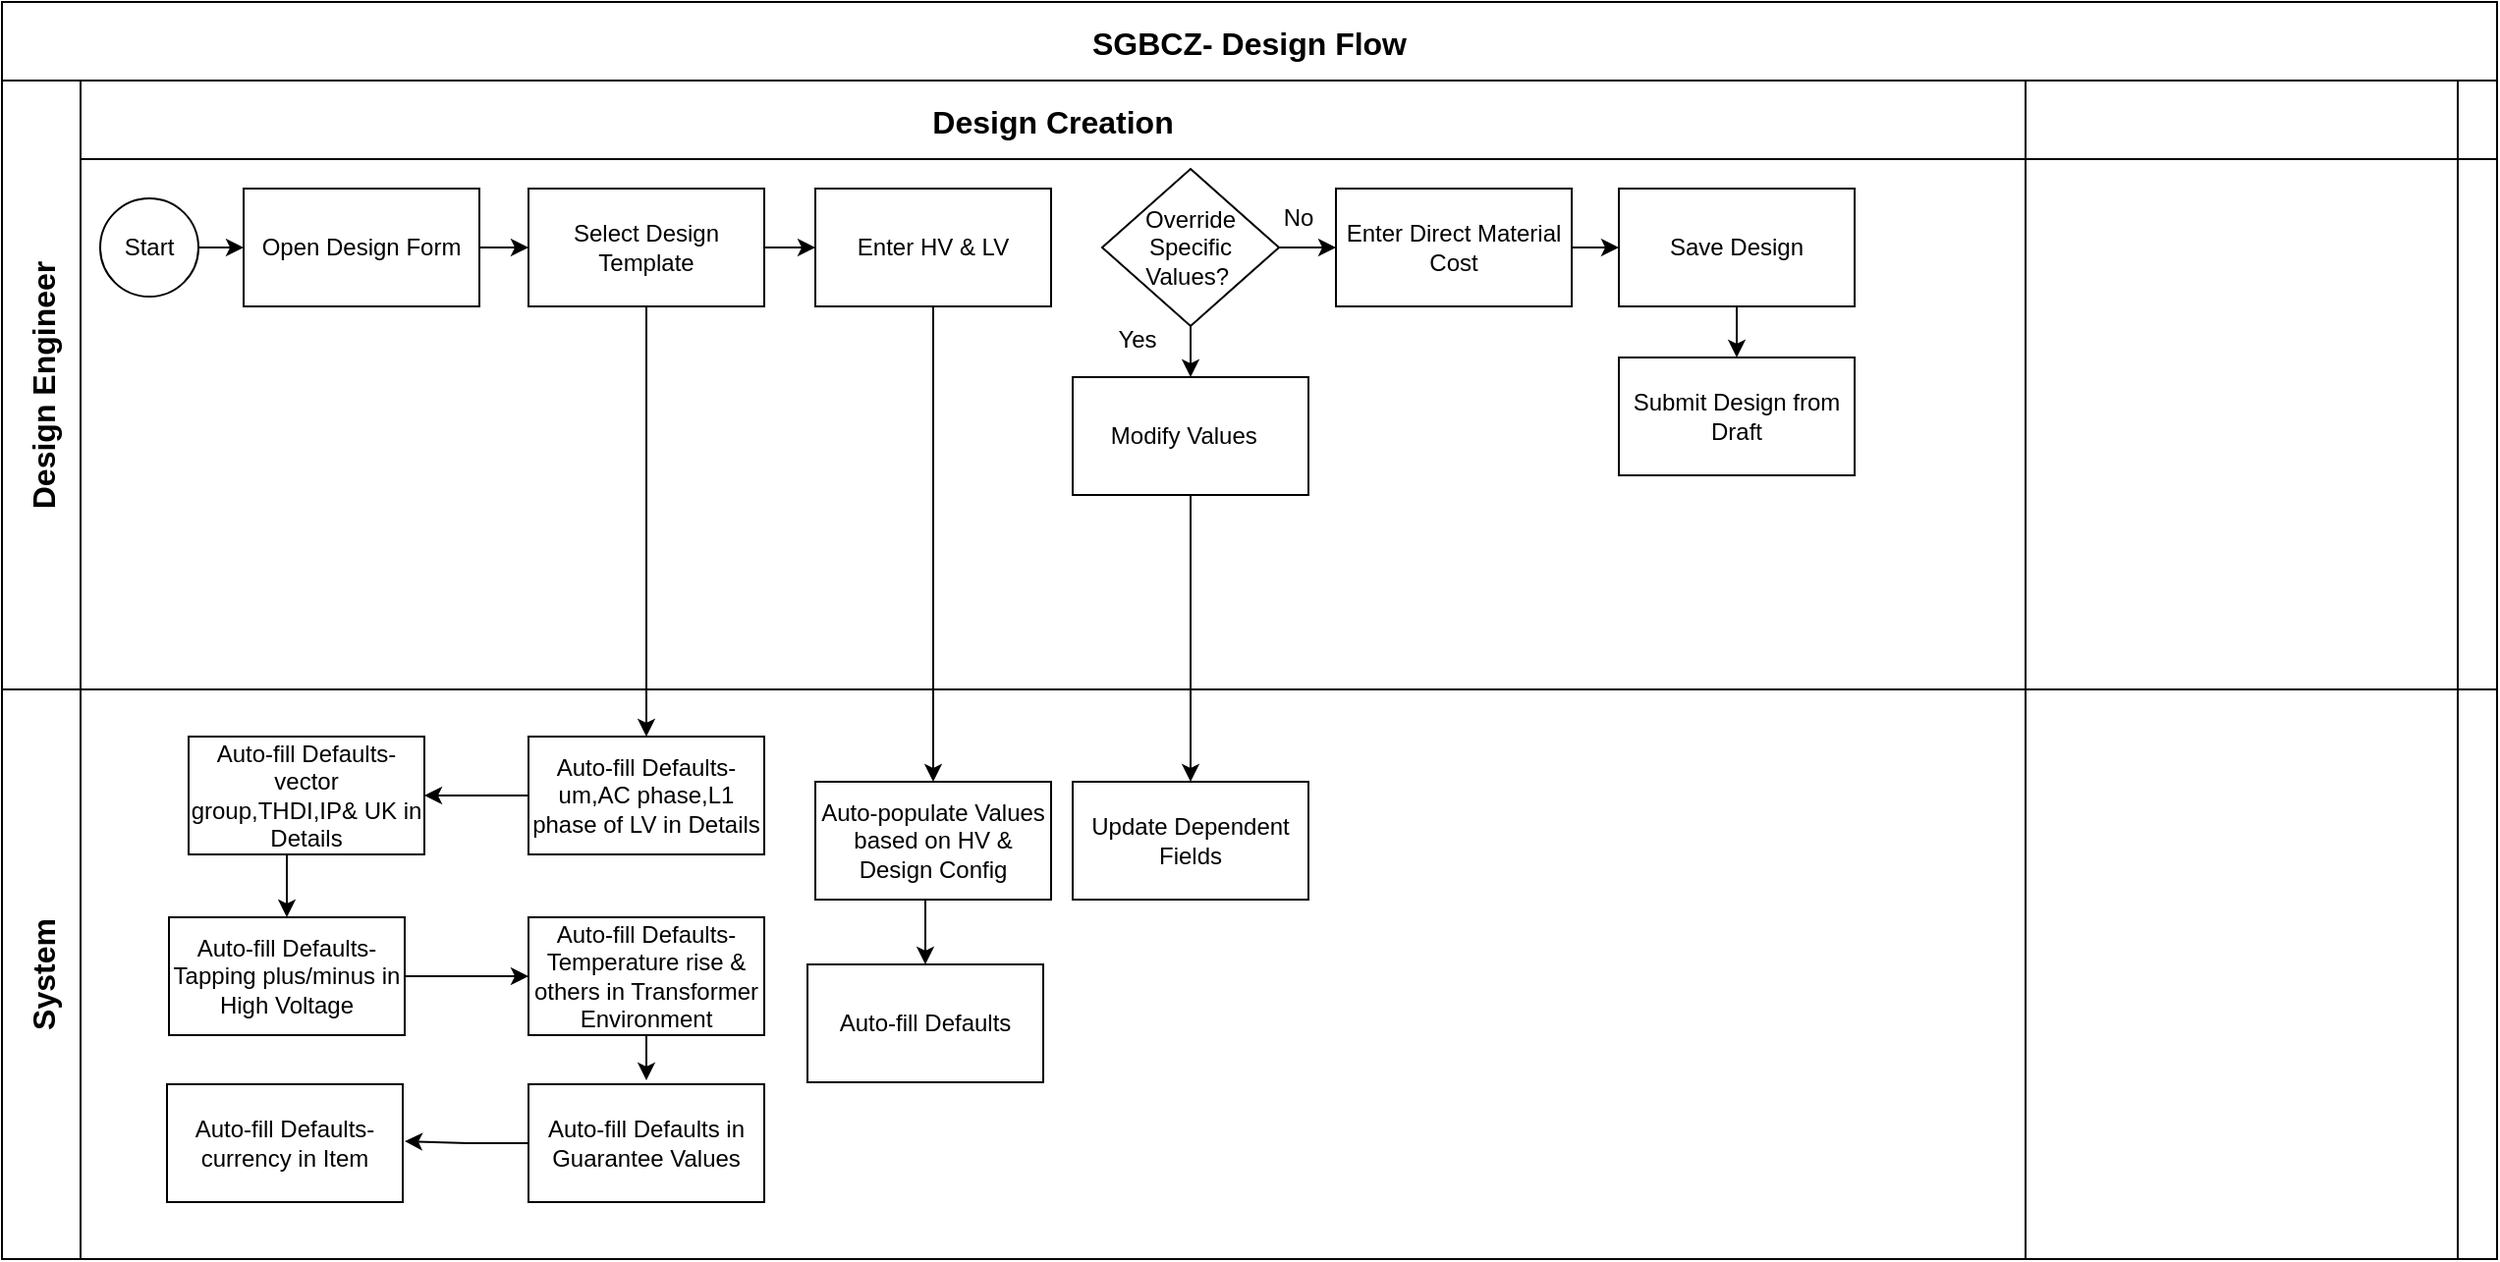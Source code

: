 <mxfile version="27.2.0">
  <diagram id="prtHgNgQTEPvFCAcTncT" name="Page-1">
    <mxGraphModel dx="1228" dy="579" grid="1" gridSize="10" guides="1" tooltips="1" connect="1" arrows="1" fold="1" page="1" pageScale="1" pageWidth="827" pageHeight="1169" math="0" shadow="0">
      <root>
        <mxCell id="0" />
        <mxCell id="1" parent="0" />
        <mxCell id="CLJ9GDin2j8_AuySWexl-37" value="SGBCZ- Design Flow" style="shape=table;childLayout=tableLayout;startSize=40;collapsible=0;recursiveResize=0;expand=0;fontSize=16;fontStyle=1" vertex="1" parent="1">
          <mxGeometry x="465" y="121" width="1270" height="640" as="geometry" />
        </mxCell>
        <mxCell id="CLJ9GDin2j8_AuySWexl-38" value="Design Engineer" style="shape=tableRow;horizontal=0;swimlaneHead=0;swimlaneBody=0;top=0;left=0;strokeColor=inherit;bottom=0;right=0;dropTarget=0;fontStyle=1;fillColor=none;points=[[0,0.5],[1,0.5]];portConstraint=eastwest;startSize=40;collapsible=0;recursiveResize=0;expand=0;fontSize=16;strokeWidth=1;" vertex="1" parent="CLJ9GDin2j8_AuySWexl-37">
          <mxGeometry y="40" width="1270" height="310" as="geometry" />
        </mxCell>
        <mxCell id="CLJ9GDin2j8_AuySWexl-39" value="Design Creation" style="swimlane;swimlaneHead=0;swimlaneBody=0;fontStyle=1;strokeColor=inherit;connectable=0;fillColor=none;startSize=40;collapsible=0;recursiveResize=0;expand=0;fontSize=16;" vertex="1" parent="CLJ9GDin2j8_AuySWexl-38">
          <mxGeometry x="40" width="990" height="310" as="geometry">
            <mxRectangle width="990" height="310" as="alternateBounds" />
          </mxGeometry>
        </mxCell>
        <mxCell id="CLJ9GDin2j8_AuySWexl-72" style="edgeStyle=orthogonalEdgeStyle;rounded=0;orthogonalLoop=1;jettySize=auto;html=1;exitX=1;exitY=0.5;exitDx=0;exitDy=0;entryX=0;entryY=0.5;entryDx=0;entryDy=0;" edge="1" parent="CLJ9GDin2j8_AuySWexl-39" source="CLJ9GDin2j8_AuySWexl-55" target="CLJ9GDin2j8_AuySWexl-56">
          <mxGeometry relative="1" as="geometry" />
        </mxCell>
        <mxCell id="CLJ9GDin2j8_AuySWexl-55" value="Start" style="ellipse;whiteSpace=wrap;html=1;aspect=fixed;" vertex="1" parent="CLJ9GDin2j8_AuySWexl-39">
          <mxGeometry x="10" y="60" width="50" height="50" as="geometry" />
        </mxCell>
        <mxCell id="CLJ9GDin2j8_AuySWexl-73" value="" style="edgeStyle=orthogonalEdgeStyle;rounded=0;orthogonalLoop=1;jettySize=auto;html=1;" edge="1" parent="CLJ9GDin2j8_AuySWexl-39" source="CLJ9GDin2j8_AuySWexl-56" target="CLJ9GDin2j8_AuySWexl-68">
          <mxGeometry relative="1" as="geometry" />
        </mxCell>
        <mxCell id="CLJ9GDin2j8_AuySWexl-56" value="Open Design Form" style="rounded=0;whiteSpace=wrap;html=1;" vertex="1" parent="CLJ9GDin2j8_AuySWexl-39">
          <mxGeometry x="83" y="55" width="120" height="60" as="geometry" />
        </mxCell>
        <mxCell id="CLJ9GDin2j8_AuySWexl-69" value="Enter HV &amp;amp; LV" style="rounded=0;whiteSpace=wrap;html=1;" vertex="1" parent="CLJ9GDin2j8_AuySWexl-39">
          <mxGeometry x="374" y="55" width="120" height="60" as="geometry" />
        </mxCell>
        <mxCell id="CLJ9GDin2j8_AuySWexl-74" value="" style="edgeStyle=orthogonalEdgeStyle;rounded=0;orthogonalLoop=1;jettySize=auto;html=1;" edge="1" parent="CLJ9GDin2j8_AuySWexl-39" source="CLJ9GDin2j8_AuySWexl-68" target="CLJ9GDin2j8_AuySWexl-69">
          <mxGeometry relative="1" as="geometry" />
        </mxCell>
        <mxCell id="CLJ9GDin2j8_AuySWexl-68" value="Select Design Template" style="rounded=0;whiteSpace=wrap;html=1;" vertex="1" parent="CLJ9GDin2j8_AuySWexl-39">
          <mxGeometry x="228" y="55" width="120" height="60" as="geometry" />
        </mxCell>
        <mxCell id="CLJ9GDin2j8_AuySWexl-82" style="edgeStyle=orthogonalEdgeStyle;rounded=0;orthogonalLoop=1;jettySize=auto;html=1;exitX=0.5;exitY=1;exitDx=0;exitDy=0;entryX=0.5;entryY=0;entryDx=0;entryDy=0;" edge="1" parent="CLJ9GDin2j8_AuySWexl-39" source="CLJ9GDin2j8_AuySWexl-79" target="CLJ9GDin2j8_AuySWexl-78">
          <mxGeometry relative="1" as="geometry" />
        </mxCell>
        <mxCell id="CLJ9GDin2j8_AuySWexl-94" style="edgeStyle=orthogonalEdgeStyle;rounded=0;orthogonalLoop=1;jettySize=auto;html=1;exitX=1;exitY=0.5;exitDx=0;exitDy=0;entryX=0;entryY=0.5;entryDx=0;entryDy=0;" edge="1" parent="CLJ9GDin2j8_AuySWexl-39" source="CLJ9GDin2j8_AuySWexl-79" target="CLJ9GDin2j8_AuySWexl-80">
          <mxGeometry relative="1" as="geometry">
            <mxPoint x="630" y="85" as="targetPoint" />
          </mxGeometry>
        </mxCell>
        <mxCell id="CLJ9GDin2j8_AuySWexl-79" value="Override Specific Values?&amp;nbsp;" style="rhombus;whiteSpace=wrap;html=1;" vertex="1" parent="CLJ9GDin2j8_AuySWexl-39">
          <mxGeometry x="520" y="45" width="90" height="80" as="geometry" />
        </mxCell>
        <mxCell id="CLJ9GDin2j8_AuySWexl-78" value="Modify Values&amp;nbsp;&amp;nbsp;" style="rounded=0;whiteSpace=wrap;html=1;" vertex="1" parent="CLJ9GDin2j8_AuySWexl-39">
          <mxGeometry x="505" y="151" width="120" height="60" as="geometry" />
        </mxCell>
        <mxCell id="CLJ9GDin2j8_AuySWexl-95" style="edgeStyle=orthogonalEdgeStyle;rounded=0;orthogonalLoop=1;jettySize=auto;html=1;exitX=1;exitY=0.5;exitDx=0;exitDy=0;entryX=0;entryY=0.5;entryDx=0;entryDy=0;" edge="1" parent="CLJ9GDin2j8_AuySWexl-39" source="CLJ9GDin2j8_AuySWexl-80" target="CLJ9GDin2j8_AuySWexl-90">
          <mxGeometry relative="1" as="geometry" />
        </mxCell>
        <mxCell id="CLJ9GDin2j8_AuySWexl-80" value="Enter Direct Material Cost" style="rounded=0;whiteSpace=wrap;html=1;" vertex="1" parent="CLJ9GDin2j8_AuySWexl-39">
          <mxGeometry x="639" y="55" width="120" height="60" as="geometry" />
        </mxCell>
        <mxCell id="CLJ9GDin2j8_AuySWexl-96" style="edgeStyle=orthogonalEdgeStyle;rounded=0;orthogonalLoop=1;jettySize=auto;html=1;entryX=0.5;entryY=0;entryDx=0;entryDy=0;" edge="1" parent="CLJ9GDin2j8_AuySWexl-39" source="CLJ9GDin2j8_AuySWexl-90" target="CLJ9GDin2j8_AuySWexl-91">
          <mxGeometry relative="1" as="geometry" />
        </mxCell>
        <mxCell id="CLJ9GDin2j8_AuySWexl-90" value="Save Design" style="rounded=0;whiteSpace=wrap;html=1;" vertex="1" parent="CLJ9GDin2j8_AuySWexl-39">
          <mxGeometry x="783" y="55" width="120" height="60" as="geometry" />
        </mxCell>
        <mxCell id="CLJ9GDin2j8_AuySWexl-91" value="Submit Design from Draft" style="rounded=0;whiteSpace=wrap;html=1;" vertex="1" parent="CLJ9GDin2j8_AuySWexl-39">
          <mxGeometry x="783" y="141" width="120" height="60" as="geometry" />
        </mxCell>
        <mxCell id="CLJ9GDin2j8_AuySWexl-97" value="No" style="text;html=1;align=center;verticalAlign=middle;whiteSpace=wrap;rounded=0;" vertex="1" parent="CLJ9GDin2j8_AuySWexl-39">
          <mxGeometry x="590" y="55" width="60" height="30" as="geometry" />
        </mxCell>
        <mxCell id="CLJ9GDin2j8_AuySWexl-98" value="Yes" style="text;html=1;align=center;verticalAlign=middle;whiteSpace=wrap;rounded=0;" vertex="1" parent="CLJ9GDin2j8_AuySWexl-39">
          <mxGeometry x="508" y="117" width="60" height="30" as="geometry" />
        </mxCell>
        <mxCell id="CLJ9GDin2j8_AuySWexl-40" value="" style="swimlane;swimlaneHead=0;swimlaneBody=0;fontStyle=1;strokeColor=inherit;connectable=0;fillColor=none;startSize=40;collapsible=0;recursiveResize=0;expand=0;fontSize=16;" vertex="1" parent="CLJ9GDin2j8_AuySWexl-38">
          <mxGeometry x="1030" width="220" height="310" as="geometry">
            <mxRectangle width="220" height="310" as="alternateBounds" />
          </mxGeometry>
        </mxCell>
        <mxCell id="CLJ9GDin2j8_AuySWexl-41" value="" style="swimlane;swimlaneHead=0;swimlaneBody=0;fontStyle=1;strokeColor=inherit;connectable=0;fillColor=none;startSize=40;collapsible=0;recursiveResize=0;expand=0;fontSize=16;" vertex="1" parent="CLJ9GDin2j8_AuySWexl-38">
          <mxGeometry x="1250" width="20" height="310" as="geometry">
            <mxRectangle width="20" height="310" as="alternateBounds" />
          </mxGeometry>
        </mxCell>
        <mxCell id="CLJ9GDin2j8_AuySWexl-42" value="System" style="shape=tableRow;horizontal=0;swimlaneHead=0;swimlaneBody=0;top=0;left=0;strokeColor=inherit;bottom=0;right=0;dropTarget=0;fontStyle=1;fillColor=none;points=[[0,0.5],[1,0.5]];portConstraint=eastwest;startSize=40;collapsible=0;recursiveResize=0;expand=0;fontSize=16;" vertex="1" parent="CLJ9GDin2j8_AuySWexl-37">
          <mxGeometry y="350" width="1270" height="290" as="geometry" />
        </mxCell>
        <mxCell id="CLJ9GDin2j8_AuySWexl-43" value="" style="swimlane;swimlaneHead=0;swimlaneBody=0;fontStyle=1;connectable=0;strokeColor=inherit;fillColor=none;startSize=0;collapsible=0;recursiveResize=0;expand=0;fontSize=16;" vertex="1" parent="CLJ9GDin2j8_AuySWexl-42">
          <mxGeometry x="40" width="990" height="290" as="geometry">
            <mxRectangle width="990" height="290" as="alternateBounds" />
          </mxGeometry>
        </mxCell>
        <mxCell id="CLJ9GDin2j8_AuySWexl-81" style="edgeStyle=orthogonalEdgeStyle;rounded=0;orthogonalLoop=1;jettySize=auto;html=1;exitX=0.5;exitY=1;exitDx=0;exitDy=0;entryX=0.5;entryY=0;entryDx=0;entryDy=0;" edge="1" parent="CLJ9GDin2j8_AuySWexl-43" source="CLJ9GDin2j8_AuySWexl-70" target="CLJ9GDin2j8_AuySWexl-75">
          <mxGeometry relative="1" as="geometry" />
        </mxCell>
        <mxCell id="CLJ9GDin2j8_AuySWexl-70" value="Auto-populate Values based on HV &amp;amp; Design Config" style="rounded=0;whiteSpace=wrap;html=1;" vertex="1" parent="CLJ9GDin2j8_AuySWexl-43">
          <mxGeometry x="374" y="47" width="120" height="60" as="geometry" />
        </mxCell>
        <mxCell id="CLJ9GDin2j8_AuySWexl-75" value="Auto-fill Defaults" style="rounded=0;whiteSpace=wrap;html=1;" vertex="1" parent="CLJ9GDin2j8_AuySWexl-43">
          <mxGeometry x="370" y="140" width="120" height="60" as="geometry" />
        </mxCell>
        <mxCell id="CLJ9GDin2j8_AuySWexl-88" value="Update Dependent Fields" style="rounded=0;whiteSpace=wrap;html=1;" vertex="1" parent="CLJ9GDin2j8_AuySWexl-43">
          <mxGeometry x="505" y="47" width="120" height="60" as="geometry" />
        </mxCell>
        <mxCell id="CLJ9GDin2j8_AuySWexl-111" style="edgeStyle=orthogonalEdgeStyle;rounded=0;orthogonalLoop=1;jettySize=auto;html=1;exitX=0;exitY=0.5;exitDx=0;exitDy=0;entryX=1;entryY=0.5;entryDx=0;entryDy=0;" edge="1" parent="CLJ9GDin2j8_AuySWexl-43" source="CLJ9GDin2j8_AuySWexl-99" target="CLJ9GDin2j8_AuySWexl-101">
          <mxGeometry relative="1" as="geometry" />
        </mxCell>
        <mxCell id="CLJ9GDin2j8_AuySWexl-99" value="Auto-fill Defaults-um,AC phase,L1 phase of LV in Details" style="rounded=0;whiteSpace=wrap;html=1;" vertex="1" parent="CLJ9GDin2j8_AuySWexl-43">
          <mxGeometry x="228" y="24" width="120" height="60" as="geometry" />
        </mxCell>
        <mxCell id="CLJ9GDin2j8_AuySWexl-112" style="edgeStyle=orthogonalEdgeStyle;rounded=0;orthogonalLoop=1;jettySize=auto;html=1;exitX=0.5;exitY=1;exitDx=0;exitDy=0;entryX=0.5;entryY=0;entryDx=0;entryDy=0;" edge="1" parent="CLJ9GDin2j8_AuySWexl-43" source="CLJ9GDin2j8_AuySWexl-101" target="CLJ9GDin2j8_AuySWexl-103">
          <mxGeometry relative="1" as="geometry" />
        </mxCell>
        <mxCell id="CLJ9GDin2j8_AuySWexl-101" value="Auto-fill Defaults- vector group,THDI,IP&amp;amp; UK in Details" style="rounded=0;whiteSpace=wrap;html=1;" vertex="1" parent="CLJ9GDin2j8_AuySWexl-43">
          <mxGeometry x="55" y="24" width="120" height="60" as="geometry" />
        </mxCell>
        <mxCell id="CLJ9GDin2j8_AuySWexl-113" style="edgeStyle=orthogonalEdgeStyle;rounded=0;orthogonalLoop=1;jettySize=auto;html=1;entryX=0;entryY=0.5;entryDx=0;entryDy=0;" edge="1" parent="CLJ9GDin2j8_AuySWexl-43" source="CLJ9GDin2j8_AuySWexl-103" target="CLJ9GDin2j8_AuySWexl-104">
          <mxGeometry relative="1" as="geometry" />
        </mxCell>
        <mxCell id="CLJ9GDin2j8_AuySWexl-103" value="Auto-fill Defaults- Tapping plus/minus in High Voltage" style="rounded=0;whiteSpace=wrap;html=1;" vertex="1" parent="CLJ9GDin2j8_AuySWexl-43">
          <mxGeometry x="45" y="116" width="120" height="60" as="geometry" />
        </mxCell>
        <mxCell id="CLJ9GDin2j8_AuySWexl-114" style="edgeStyle=orthogonalEdgeStyle;rounded=0;orthogonalLoop=1;jettySize=auto;html=1;exitX=0.5;exitY=1;exitDx=0;exitDy=0;" edge="1" parent="CLJ9GDin2j8_AuySWexl-43" source="CLJ9GDin2j8_AuySWexl-104">
          <mxGeometry relative="1" as="geometry">
            <mxPoint x="288" y="199" as="targetPoint" />
          </mxGeometry>
        </mxCell>
        <mxCell id="CLJ9GDin2j8_AuySWexl-104" value="Auto-fill Defaults- Temperature rise &amp;amp; others in Transformer Environment" style="rounded=0;whiteSpace=wrap;html=1;" vertex="1" parent="CLJ9GDin2j8_AuySWexl-43">
          <mxGeometry x="228" y="116" width="120" height="60" as="geometry" />
        </mxCell>
        <mxCell id="CLJ9GDin2j8_AuySWexl-115" style="edgeStyle=orthogonalEdgeStyle;rounded=0;orthogonalLoop=1;jettySize=auto;html=1;exitX=0;exitY=0.5;exitDx=0;exitDy=0;" edge="1" parent="CLJ9GDin2j8_AuySWexl-43" source="CLJ9GDin2j8_AuySWexl-107">
          <mxGeometry relative="1" as="geometry">
            <mxPoint x="165" y="230" as="targetPoint" />
          </mxGeometry>
        </mxCell>
        <mxCell id="CLJ9GDin2j8_AuySWexl-107" value="Auto-fill Defaults in Guarantee Values" style="rounded=0;whiteSpace=wrap;html=1;" vertex="1" parent="CLJ9GDin2j8_AuySWexl-43">
          <mxGeometry x="228" y="201" width="120" height="60" as="geometry" />
        </mxCell>
        <mxCell id="CLJ9GDin2j8_AuySWexl-108" value="Auto-fill Defaults- currency in Item" style="rounded=0;whiteSpace=wrap;html=1;" vertex="1" parent="CLJ9GDin2j8_AuySWexl-43">
          <mxGeometry x="44" y="201" width="120" height="60" as="geometry" />
        </mxCell>
        <mxCell id="CLJ9GDin2j8_AuySWexl-44" value="" style="swimlane;swimlaneHead=0;swimlaneBody=0;fontStyle=1;connectable=0;strokeColor=inherit;fillColor=none;startSize=0;collapsible=0;recursiveResize=0;expand=0;fontSize=16;" vertex="1" parent="CLJ9GDin2j8_AuySWexl-42">
          <mxGeometry x="1030" width="220" height="290" as="geometry">
            <mxRectangle width="220" height="290" as="alternateBounds" />
          </mxGeometry>
        </mxCell>
        <mxCell id="CLJ9GDin2j8_AuySWexl-45" value="" style="swimlane;swimlaneHead=0;swimlaneBody=0;fontStyle=1;connectable=0;strokeColor=inherit;fillColor=none;startSize=0;collapsible=0;recursiveResize=0;expand=0;fontSize=16;" vertex="1" parent="CLJ9GDin2j8_AuySWexl-42">
          <mxGeometry x="1250" width="20" height="290" as="geometry">
            <mxRectangle width="20" height="290" as="alternateBounds" />
          </mxGeometry>
        </mxCell>
        <mxCell id="CLJ9GDin2j8_AuySWexl-71" style="edgeStyle=orthogonalEdgeStyle;rounded=0;orthogonalLoop=1;jettySize=auto;html=1;exitX=0.5;exitY=1;exitDx=0;exitDy=0;" edge="1" parent="CLJ9GDin2j8_AuySWexl-37" source="CLJ9GDin2j8_AuySWexl-69" target="CLJ9GDin2j8_AuySWexl-70">
          <mxGeometry relative="1" as="geometry" />
        </mxCell>
        <mxCell id="CLJ9GDin2j8_AuySWexl-89" style="edgeStyle=orthogonalEdgeStyle;rounded=0;orthogonalLoop=1;jettySize=auto;html=1;entryX=0.5;entryY=0;entryDx=0;entryDy=0;" edge="1" parent="CLJ9GDin2j8_AuySWexl-37" source="CLJ9GDin2j8_AuySWexl-78" target="CLJ9GDin2j8_AuySWexl-88">
          <mxGeometry relative="1" as="geometry" />
        </mxCell>
        <mxCell id="CLJ9GDin2j8_AuySWexl-100" style="edgeStyle=orthogonalEdgeStyle;rounded=0;orthogonalLoop=1;jettySize=auto;html=1;exitX=0.5;exitY=1;exitDx=0;exitDy=0;" edge="1" parent="CLJ9GDin2j8_AuySWexl-37" source="CLJ9GDin2j8_AuySWexl-68" target="CLJ9GDin2j8_AuySWexl-99">
          <mxGeometry relative="1" as="geometry" />
        </mxCell>
      </root>
    </mxGraphModel>
  </diagram>
</mxfile>
